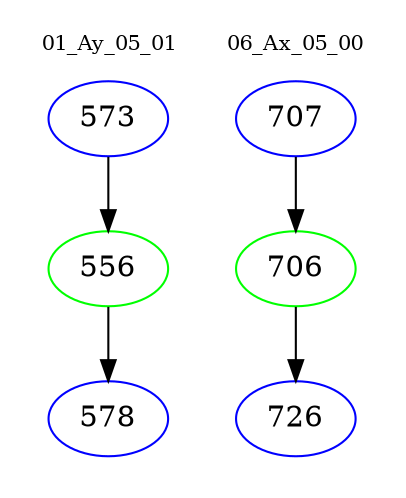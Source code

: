 digraph{
subgraph cluster_0 {
color = white
label = "01_Ay_05_01";
fontsize=10;
T0_573 [label="573", color="blue"]
T0_573 -> T0_556 [color="black"]
T0_556 [label="556", color="green"]
T0_556 -> T0_578 [color="black"]
T0_578 [label="578", color="blue"]
}
subgraph cluster_1 {
color = white
label = "06_Ax_05_00";
fontsize=10;
T1_707 [label="707", color="blue"]
T1_707 -> T1_706 [color="black"]
T1_706 [label="706", color="green"]
T1_706 -> T1_726 [color="black"]
T1_726 [label="726", color="blue"]
}
}

